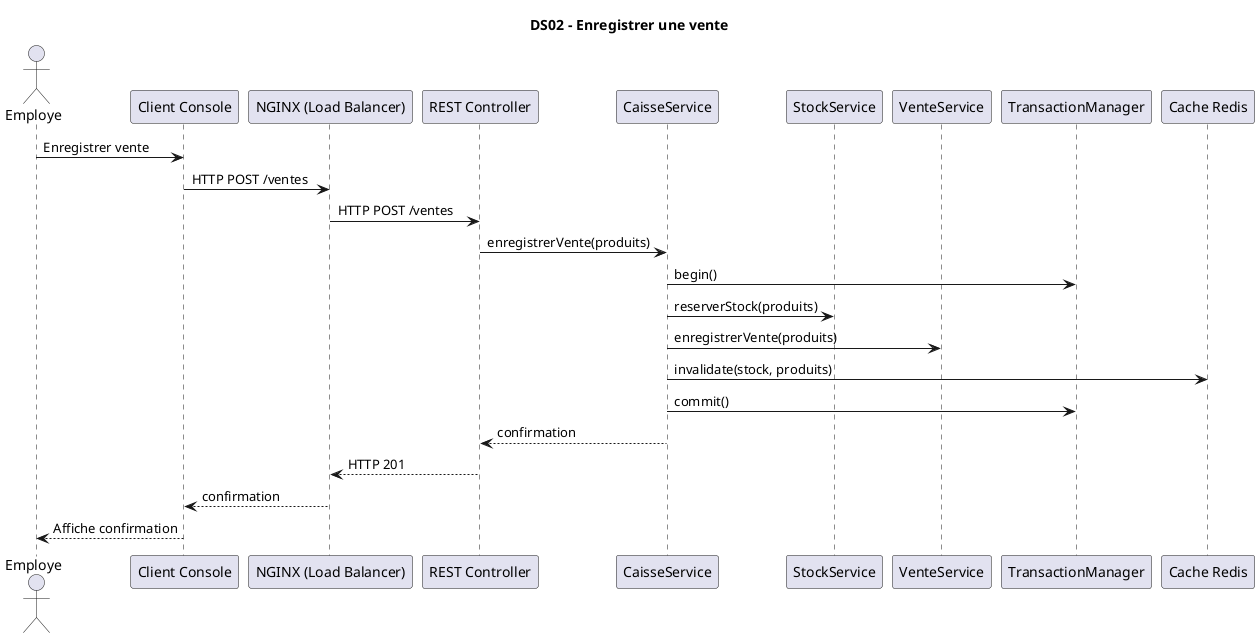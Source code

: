 @startuml
title DS02 – Enregistrer une vente

actor Employe
participant "Client Console" as UI
participant "NGINX (Load Balancer)" as NGINX
participant "REST Controller" as Controller
participant CaisseService
participant StockService
participant VenteService
participant TransactionManager
participant "Cache Redis" as Redis

Employe -> UI : Enregistrer vente
UI -> NGINX : HTTP POST /ventes
NGINX -> Controller : HTTP POST /ventes
Controller -> CaisseService : enregistrerVente(produits)
CaisseService -> TransactionManager : begin()
CaisseService -> StockService : reserverStock(produits)
CaisseService -> VenteService : enregistrerVente(produits)
CaisseService -> Redis : invalidate(stock, produits)
CaisseService -> TransactionManager : commit()
CaisseService --> Controller : confirmation
Controller --> NGINX : HTTP 201
NGINX --> UI : confirmation
UI --> Employe : Affiche confirmation
@enduml
